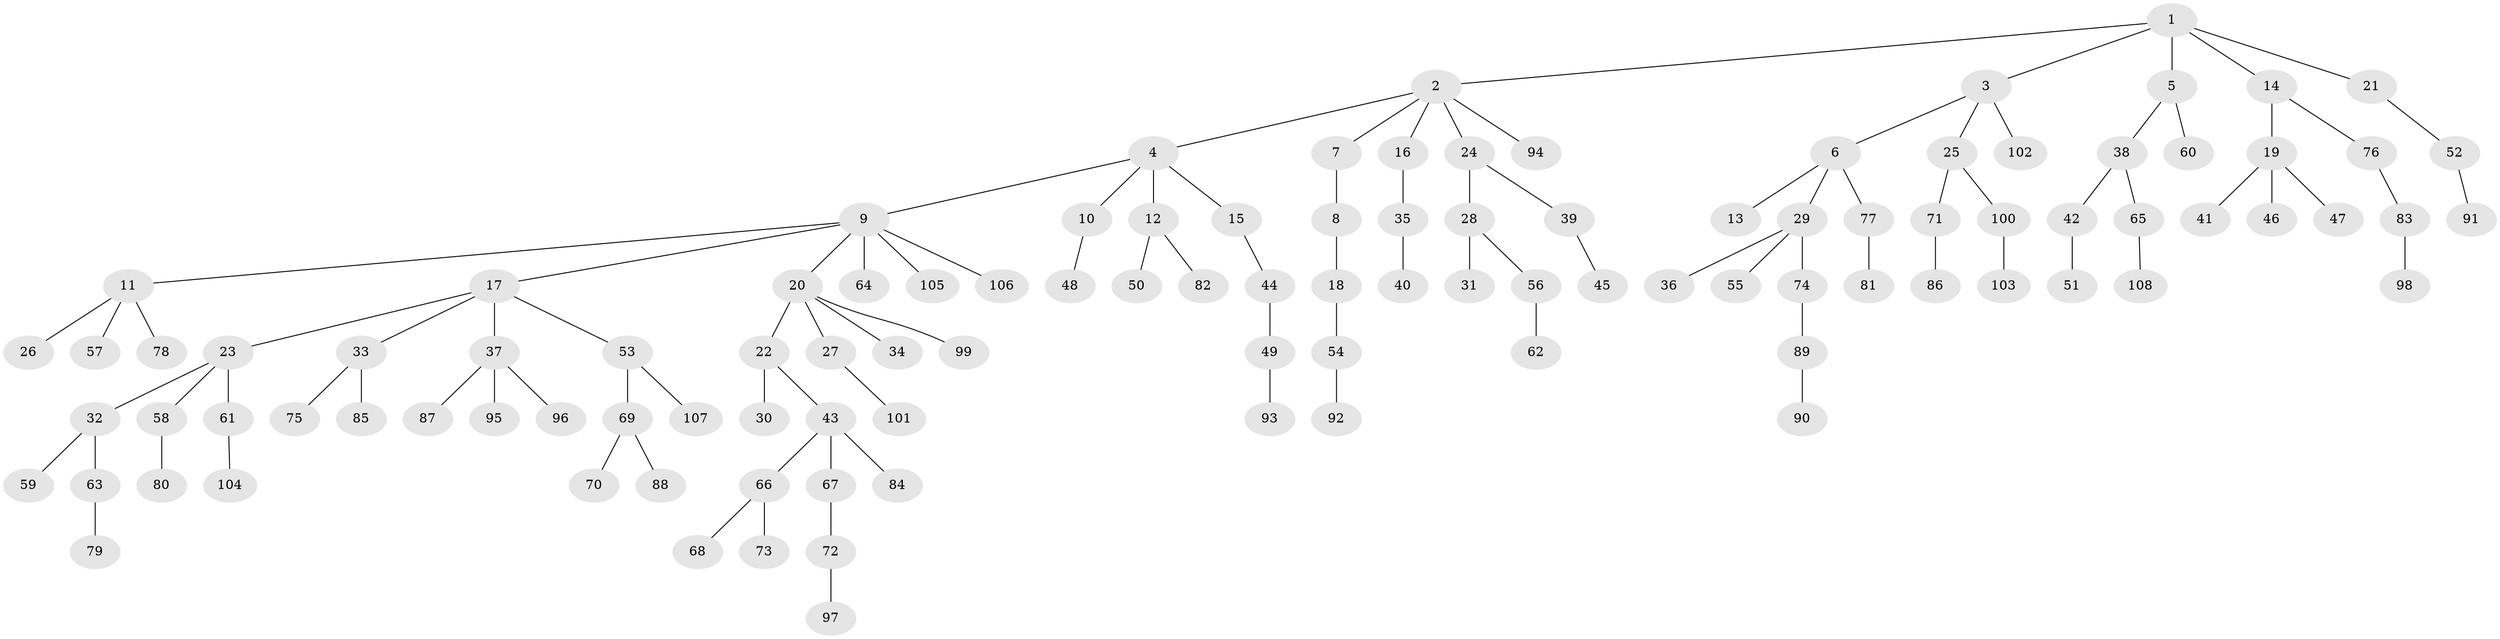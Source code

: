 // Generated by graph-tools (version 1.1) at 2025/26/03/09/25 03:26:32]
// undirected, 108 vertices, 107 edges
graph export_dot {
graph [start="1"]
  node [color=gray90,style=filled];
  1;
  2;
  3;
  4;
  5;
  6;
  7;
  8;
  9;
  10;
  11;
  12;
  13;
  14;
  15;
  16;
  17;
  18;
  19;
  20;
  21;
  22;
  23;
  24;
  25;
  26;
  27;
  28;
  29;
  30;
  31;
  32;
  33;
  34;
  35;
  36;
  37;
  38;
  39;
  40;
  41;
  42;
  43;
  44;
  45;
  46;
  47;
  48;
  49;
  50;
  51;
  52;
  53;
  54;
  55;
  56;
  57;
  58;
  59;
  60;
  61;
  62;
  63;
  64;
  65;
  66;
  67;
  68;
  69;
  70;
  71;
  72;
  73;
  74;
  75;
  76;
  77;
  78;
  79;
  80;
  81;
  82;
  83;
  84;
  85;
  86;
  87;
  88;
  89;
  90;
  91;
  92;
  93;
  94;
  95;
  96;
  97;
  98;
  99;
  100;
  101;
  102;
  103;
  104;
  105;
  106;
  107;
  108;
  1 -- 2;
  1 -- 3;
  1 -- 5;
  1 -- 14;
  1 -- 21;
  2 -- 4;
  2 -- 7;
  2 -- 16;
  2 -- 24;
  2 -- 94;
  3 -- 6;
  3 -- 25;
  3 -- 102;
  4 -- 9;
  4 -- 10;
  4 -- 12;
  4 -- 15;
  5 -- 38;
  5 -- 60;
  6 -- 13;
  6 -- 29;
  6 -- 77;
  7 -- 8;
  8 -- 18;
  9 -- 11;
  9 -- 17;
  9 -- 20;
  9 -- 64;
  9 -- 105;
  9 -- 106;
  10 -- 48;
  11 -- 26;
  11 -- 57;
  11 -- 78;
  12 -- 50;
  12 -- 82;
  14 -- 19;
  14 -- 76;
  15 -- 44;
  16 -- 35;
  17 -- 23;
  17 -- 33;
  17 -- 37;
  17 -- 53;
  18 -- 54;
  19 -- 41;
  19 -- 46;
  19 -- 47;
  20 -- 22;
  20 -- 27;
  20 -- 34;
  20 -- 99;
  21 -- 52;
  22 -- 30;
  22 -- 43;
  23 -- 32;
  23 -- 58;
  23 -- 61;
  24 -- 28;
  24 -- 39;
  25 -- 71;
  25 -- 100;
  27 -- 101;
  28 -- 31;
  28 -- 56;
  29 -- 36;
  29 -- 55;
  29 -- 74;
  32 -- 59;
  32 -- 63;
  33 -- 75;
  33 -- 85;
  35 -- 40;
  37 -- 87;
  37 -- 95;
  37 -- 96;
  38 -- 42;
  38 -- 65;
  39 -- 45;
  42 -- 51;
  43 -- 66;
  43 -- 67;
  43 -- 84;
  44 -- 49;
  49 -- 93;
  52 -- 91;
  53 -- 69;
  53 -- 107;
  54 -- 92;
  56 -- 62;
  58 -- 80;
  61 -- 104;
  63 -- 79;
  65 -- 108;
  66 -- 68;
  66 -- 73;
  67 -- 72;
  69 -- 70;
  69 -- 88;
  71 -- 86;
  72 -- 97;
  74 -- 89;
  76 -- 83;
  77 -- 81;
  83 -- 98;
  89 -- 90;
  100 -- 103;
}
